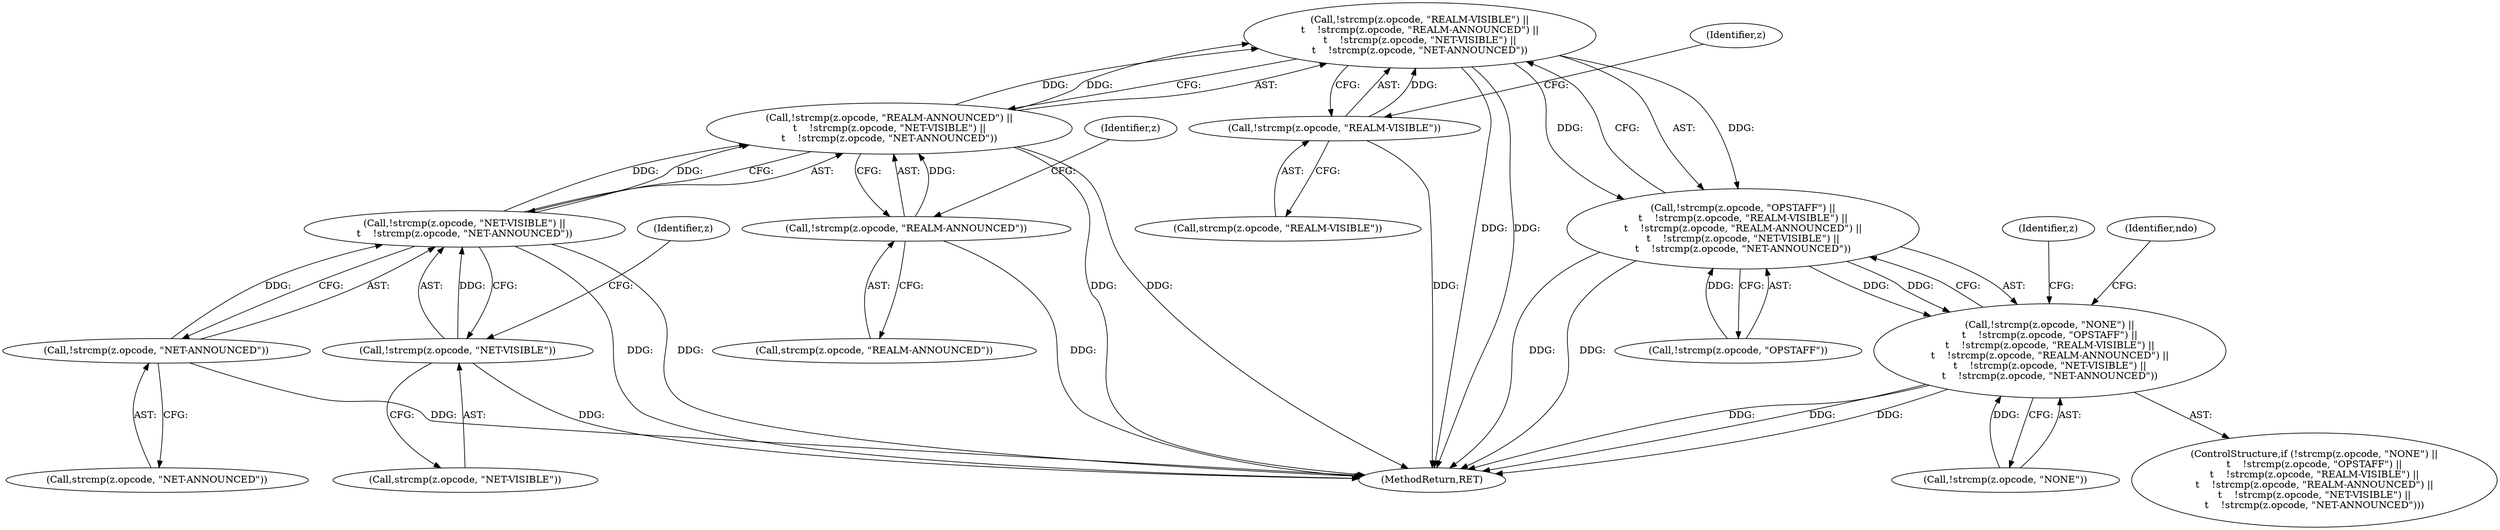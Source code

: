 digraph "0_tcpdump_d17507ffa3e9742199b02a66aa940e79ababfa30_0@API" {
"1000686" [label="(Call,!strcmp(z.opcode, \"REALM-VISIBLE\") ||\n\t    !strcmp(z.opcode, \"REALM-ANNOUNCED\") ||\n\t    !strcmp(z.opcode, \"NET-VISIBLE\") ||\n\t    !strcmp(z.opcode, \"NET-ANNOUNCED\"))"];
"1000687" [label="(Call,!strcmp(z.opcode, \"REALM-VISIBLE\"))"];
"1000693" [label="(Call,!strcmp(z.opcode, \"REALM-ANNOUNCED\") ||\n\t    !strcmp(z.opcode, \"NET-VISIBLE\") ||\n\t    !strcmp(z.opcode, \"NET-ANNOUNCED\"))"];
"1000694" [label="(Call,!strcmp(z.opcode, \"REALM-ANNOUNCED\"))"];
"1000700" [label="(Call,!strcmp(z.opcode, \"NET-VISIBLE\") ||\n\t    !strcmp(z.opcode, \"NET-ANNOUNCED\"))"];
"1000701" [label="(Call,!strcmp(z.opcode, \"NET-VISIBLE\"))"];
"1000707" [label="(Call,!strcmp(z.opcode, \"NET-ANNOUNCED\"))"];
"1000679" [label="(Call,!strcmp(z.opcode, \"OPSTAFF\") ||\n\t    !strcmp(z.opcode, \"REALM-VISIBLE\") ||\n\t    !strcmp(z.opcode, \"REALM-ANNOUNCED\") ||\n\t    !strcmp(z.opcode, \"NET-VISIBLE\") ||\n\t    !strcmp(z.opcode, \"NET-ANNOUNCED\"))"];
"1000672" [label="(Call,!strcmp(z.opcode, \"NONE\") ||\n\t    !strcmp(z.opcode, \"OPSTAFF\") ||\n\t    !strcmp(z.opcode, \"REALM-VISIBLE\") ||\n\t    !strcmp(z.opcode, \"REALM-ANNOUNCED\") ||\n\t    !strcmp(z.opcode, \"NET-VISIBLE\") ||\n\t    !strcmp(z.opcode, \"NET-ANNOUNCED\"))"];
"1000693" [label="(Call,!strcmp(z.opcode, \"REALM-ANNOUNCED\") ||\n\t    !strcmp(z.opcode, \"NET-VISIBLE\") ||\n\t    !strcmp(z.opcode, \"NET-ANNOUNCED\"))"];
"1000710" [label="(Identifier,z)"];
"1000708" [label="(Call,strcmp(z.opcode, \"NET-ANNOUNCED\"))"];
"1000679" [label="(Call,!strcmp(z.opcode, \"OPSTAFF\") ||\n\t    !strcmp(z.opcode, \"REALM-VISIBLE\") ||\n\t    !strcmp(z.opcode, \"REALM-ANNOUNCED\") ||\n\t    !strcmp(z.opcode, \"NET-VISIBLE\") ||\n\t    !strcmp(z.opcode, \"NET-ANNOUNCED\"))"];
"1000697" [label="(Identifier,z)"];
"1000748" [label="(MethodReturn,RET)"];
"1000728" [label="(Identifier,z)"];
"1000700" [label="(Call,!strcmp(z.opcode, \"NET-VISIBLE\") ||\n\t    !strcmp(z.opcode, \"NET-ANNOUNCED\"))"];
"1000680" [label="(Call,!strcmp(z.opcode, \"OPSTAFF\"))"];
"1000694" [label="(Call,!strcmp(z.opcode, \"REALM-ANNOUNCED\"))"];
"1000687" [label="(Call,!strcmp(z.opcode, \"REALM-VISIBLE\"))"];
"1000695" [label="(Call,strcmp(z.opcode, \"REALM-ANNOUNCED\"))"];
"1000704" [label="(Identifier,z)"];
"1000673" [label="(Call,!strcmp(z.opcode, \"NONE\"))"];
"1000701" [label="(Call,!strcmp(z.opcode, \"NET-VISIBLE\"))"];
"1000702" [label="(Call,strcmp(z.opcode, \"NET-VISIBLE\"))"];
"1000716" [label="(Identifier,ndo)"];
"1000671" [label="(ControlStructure,if (!strcmp(z.opcode, \"NONE\") ||\n\t    !strcmp(z.opcode, \"OPSTAFF\") ||\n\t    !strcmp(z.opcode, \"REALM-VISIBLE\") ||\n\t    !strcmp(z.opcode, \"REALM-ANNOUNCED\") ||\n\t    !strcmp(z.opcode, \"NET-VISIBLE\") ||\n\t    !strcmp(z.opcode, \"NET-ANNOUNCED\")))"];
"1000686" [label="(Call,!strcmp(z.opcode, \"REALM-VISIBLE\") ||\n\t    !strcmp(z.opcode, \"REALM-ANNOUNCED\") ||\n\t    !strcmp(z.opcode, \"NET-VISIBLE\") ||\n\t    !strcmp(z.opcode, \"NET-ANNOUNCED\"))"];
"1000688" [label="(Call,strcmp(z.opcode, \"REALM-VISIBLE\"))"];
"1000707" [label="(Call,!strcmp(z.opcode, \"NET-ANNOUNCED\"))"];
"1000672" [label="(Call,!strcmp(z.opcode, \"NONE\") ||\n\t    !strcmp(z.opcode, \"OPSTAFF\") ||\n\t    !strcmp(z.opcode, \"REALM-VISIBLE\") ||\n\t    !strcmp(z.opcode, \"REALM-ANNOUNCED\") ||\n\t    !strcmp(z.opcode, \"NET-VISIBLE\") ||\n\t    !strcmp(z.opcode, \"NET-ANNOUNCED\"))"];
"1000686" -> "1000679"  [label="AST: "];
"1000686" -> "1000687"  [label="CFG: "];
"1000686" -> "1000693"  [label="CFG: "];
"1000687" -> "1000686"  [label="AST: "];
"1000693" -> "1000686"  [label="AST: "];
"1000679" -> "1000686"  [label="CFG: "];
"1000686" -> "1000748"  [label="DDG: "];
"1000686" -> "1000748"  [label="DDG: "];
"1000686" -> "1000679"  [label="DDG: "];
"1000686" -> "1000679"  [label="DDG: "];
"1000687" -> "1000686"  [label="DDG: "];
"1000693" -> "1000686"  [label="DDG: "];
"1000693" -> "1000686"  [label="DDG: "];
"1000687" -> "1000688"  [label="CFG: "];
"1000688" -> "1000687"  [label="AST: "];
"1000697" -> "1000687"  [label="CFG: "];
"1000687" -> "1000748"  [label="DDG: "];
"1000693" -> "1000694"  [label="CFG: "];
"1000693" -> "1000700"  [label="CFG: "];
"1000694" -> "1000693"  [label="AST: "];
"1000700" -> "1000693"  [label="AST: "];
"1000693" -> "1000748"  [label="DDG: "];
"1000693" -> "1000748"  [label="DDG: "];
"1000694" -> "1000693"  [label="DDG: "];
"1000700" -> "1000693"  [label="DDG: "];
"1000700" -> "1000693"  [label="DDG: "];
"1000694" -> "1000695"  [label="CFG: "];
"1000695" -> "1000694"  [label="AST: "];
"1000704" -> "1000694"  [label="CFG: "];
"1000694" -> "1000748"  [label="DDG: "];
"1000700" -> "1000701"  [label="CFG: "];
"1000700" -> "1000707"  [label="CFG: "];
"1000701" -> "1000700"  [label="AST: "];
"1000707" -> "1000700"  [label="AST: "];
"1000700" -> "1000748"  [label="DDG: "];
"1000700" -> "1000748"  [label="DDG: "];
"1000701" -> "1000700"  [label="DDG: "];
"1000707" -> "1000700"  [label="DDG: "];
"1000701" -> "1000702"  [label="CFG: "];
"1000702" -> "1000701"  [label="AST: "];
"1000710" -> "1000701"  [label="CFG: "];
"1000701" -> "1000748"  [label="DDG: "];
"1000707" -> "1000708"  [label="CFG: "];
"1000708" -> "1000707"  [label="AST: "];
"1000707" -> "1000748"  [label="DDG: "];
"1000679" -> "1000672"  [label="AST: "];
"1000679" -> "1000680"  [label="CFG: "];
"1000680" -> "1000679"  [label="AST: "];
"1000672" -> "1000679"  [label="CFG: "];
"1000679" -> "1000748"  [label="DDG: "];
"1000679" -> "1000748"  [label="DDG: "];
"1000679" -> "1000672"  [label="DDG: "];
"1000679" -> "1000672"  [label="DDG: "];
"1000680" -> "1000679"  [label="DDG: "];
"1000672" -> "1000671"  [label="AST: "];
"1000672" -> "1000673"  [label="CFG: "];
"1000673" -> "1000672"  [label="AST: "];
"1000716" -> "1000672"  [label="CFG: "];
"1000728" -> "1000672"  [label="CFG: "];
"1000672" -> "1000748"  [label="DDG: "];
"1000672" -> "1000748"  [label="DDG: "];
"1000672" -> "1000748"  [label="DDG: "];
"1000673" -> "1000672"  [label="DDG: "];
}
